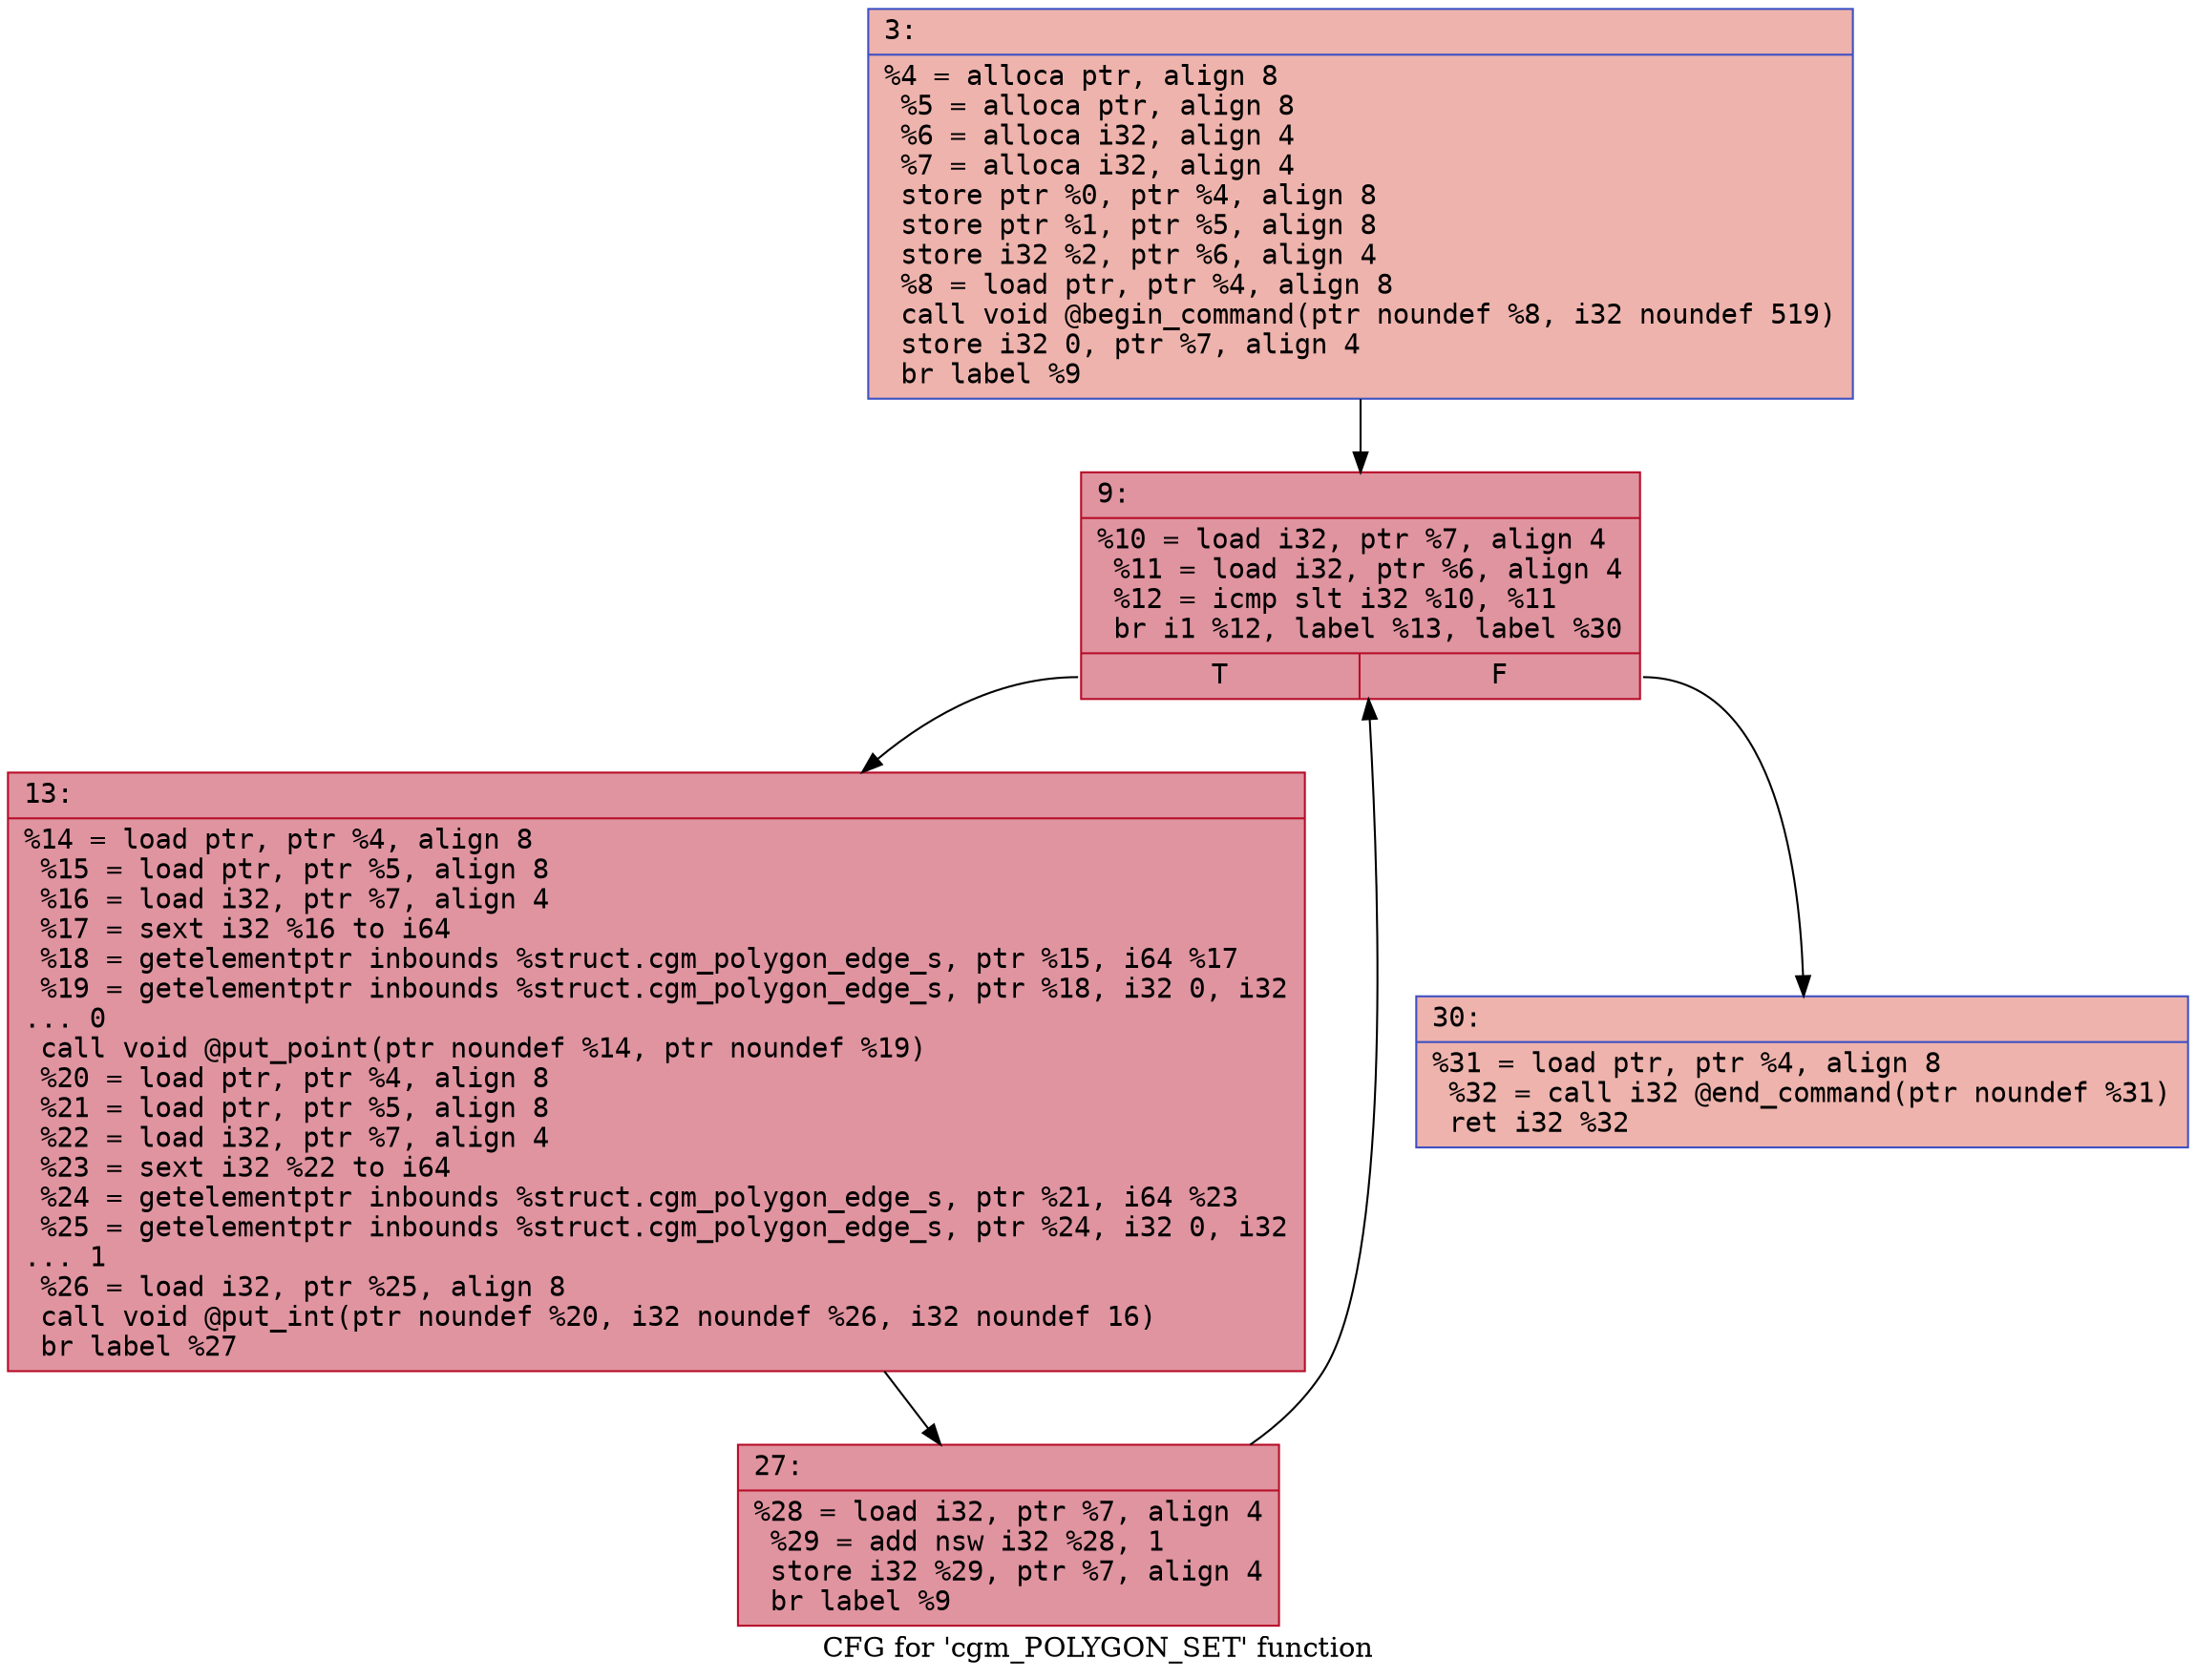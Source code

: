 digraph "CFG for 'cgm_POLYGON_SET' function" {
	label="CFG for 'cgm_POLYGON_SET' function";

	Node0x6000024c7e30 [shape=record,color="#3d50c3ff", style=filled, fillcolor="#d6524470" fontname="Courier",label="{3:\l|  %4 = alloca ptr, align 8\l  %5 = alloca ptr, align 8\l  %6 = alloca i32, align 4\l  %7 = alloca i32, align 4\l  store ptr %0, ptr %4, align 8\l  store ptr %1, ptr %5, align 8\l  store i32 %2, ptr %6, align 4\l  %8 = load ptr, ptr %4, align 8\l  call void @begin_command(ptr noundef %8, i32 noundef 519)\l  store i32 0, ptr %7, align 4\l  br label %9\l}"];
	Node0x6000024c7e30 -> Node0x6000024c7e80[tooltip="3 -> 9\nProbability 100.00%" ];
	Node0x6000024c7e80 [shape=record,color="#b70d28ff", style=filled, fillcolor="#b70d2870" fontname="Courier",label="{9:\l|  %10 = load i32, ptr %7, align 4\l  %11 = load i32, ptr %6, align 4\l  %12 = icmp slt i32 %10, %11\l  br i1 %12, label %13, label %30\l|{<s0>T|<s1>F}}"];
	Node0x6000024c7e80:s0 -> Node0x6000024c7ed0[tooltip="9 -> 13\nProbability 96.88%" ];
	Node0x6000024c7e80:s1 -> Node0x6000024c7f70[tooltip="9 -> 30\nProbability 3.12%" ];
	Node0x6000024c7ed0 [shape=record,color="#b70d28ff", style=filled, fillcolor="#b70d2870" fontname="Courier",label="{13:\l|  %14 = load ptr, ptr %4, align 8\l  %15 = load ptr, ptr %5, align 8\l  %16 = load i32, ptr %7, align 4\l  %17 = sext i32 %16 to i64\l  %18 = getelementptr inbounds %struct.cgm_polygon_edge_s, ptr %15, i64 %17\l  %19 = getelementptr inbounds %struct.cgm_polygon_edge_s, ptr %18, i32 0, i32\l... 0\l  call void @put_point(ptr noundef %14, ptr noundef %19)\l  %20 = load ptr, ptr %4, align 8\l  %21 = load ptr, ptr %5, align 8\l  %22 = load i32, ptr %7, align 4\l  %23 = sext i32 %22 to i64\l  %24 = getelementptr inbounds %struct.cgm_polygon_edge_s, ptr %21, i64 %23\l  %25 = getelementptr inbounds %struct.cgm_polygon_edge_s, ptr %24, i32 0, i32\l... 1\l  %26 = load i32, ptr %25, align 8\l  call void @put_int(ptr noundef %20, i32 noundef %26, i32 noundef 16)\l  br label %27\l}"];
	Node0x6000024c7ed0 -> Node0x6000024c7f20[tooltip="13 -> 27\nProbability 100.00%" ];
	Node0x6000024c7f20 [shape=record,color="#b70d28ff", style=filled, fillcolor="#b70d2870" fontname="Courier",label="{27:\l|  %28 = load i32, ptr %7, align 4\l  %29 = add nsw i32 %28, 1\l  store i32 %29, ptr %7, align 4\l  br label %9\l}"];
	Node0x6000024c7f20 -> Node0x6000024c7e80[tooltip="27 -> 9\nProbability 100.00%" ];
	Node0x6000024c7f70 [shape=record,color="#3d50c3ff", style=filled, fillcolor="#d6524470" fontname="Courier",label="{30:\l|  %31 = load ptr, ptr %4, align 8\l  %32 = call i32 @end_command(ptr noundef %31)\l  ret i32 %32\l}"];
}
